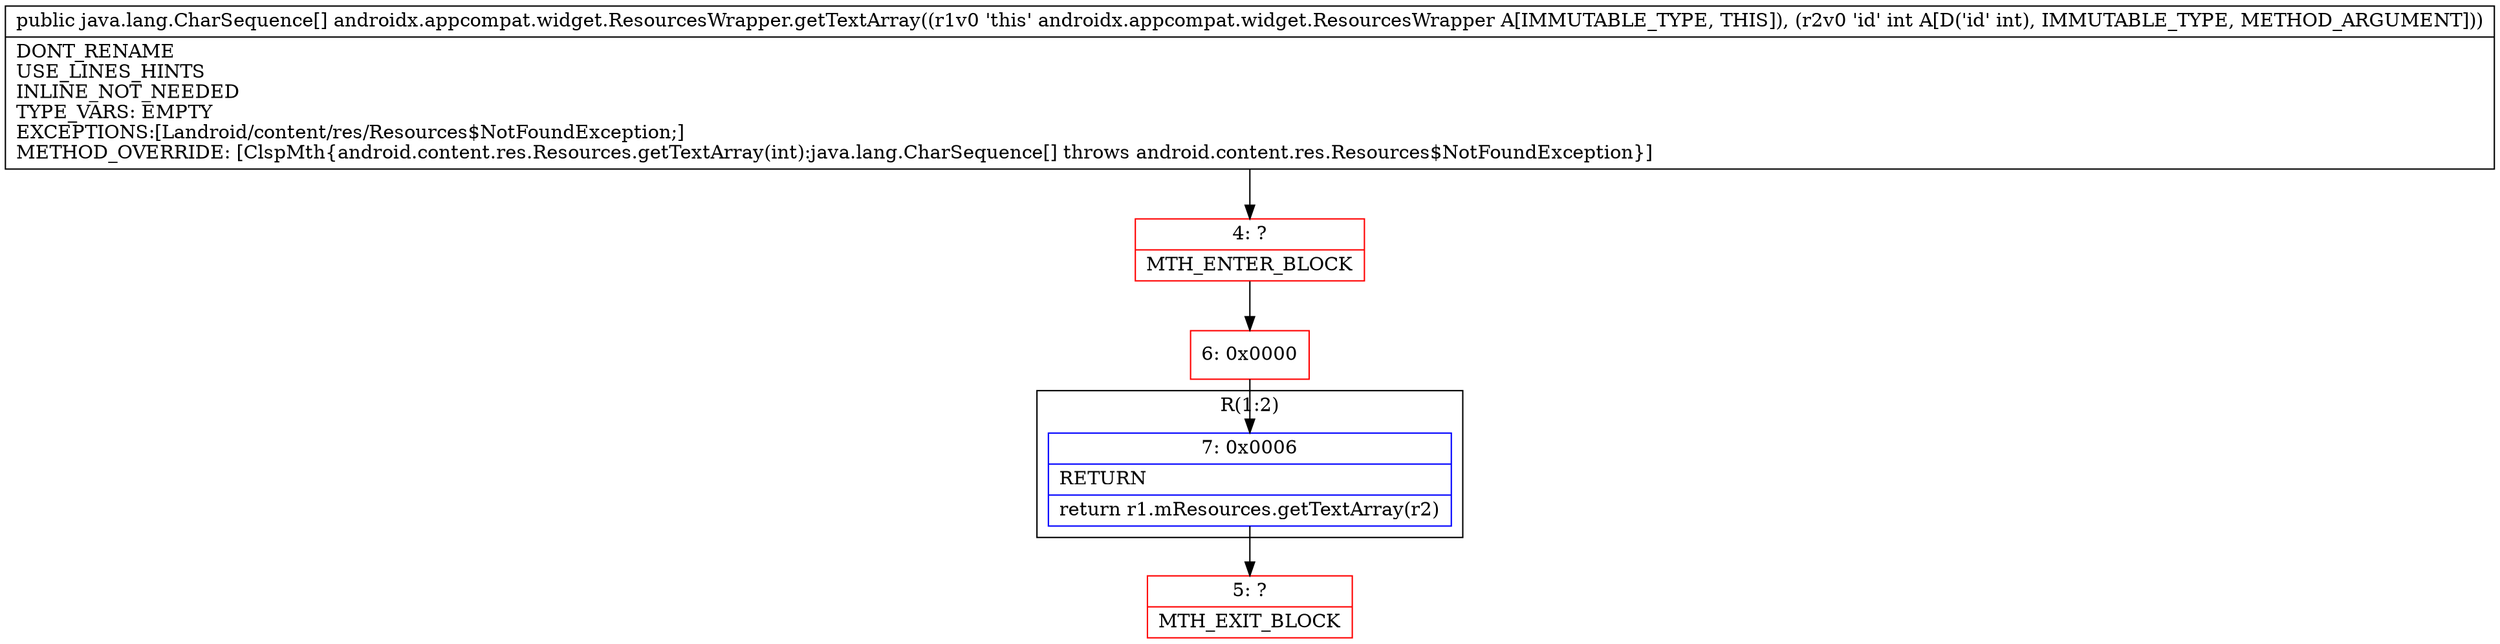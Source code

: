 digraph "CFG forandroidx.appcompat.widget.ResourcesWrapper.getTextArray(I)[Ljava\/lang\/CharSequence;" {
subgraph cluster_Region_364873810 {
label = "R(1:2)";
node [shape=record,color=blue];
Node_7 [shape=record,label="{7\:\ 0x0006|RETURN\l|return r1.mResources.getTextArray(r2)\l}"];
}
Node_4 [shape=record,color=red,label="{4\:\ ?|MTH_ENTER_BLOCK\l}"];
Node_6 [shape=record,color=red,label="{6\:\ 0x0000}"];
Node_5 [shape=record,color=red,label="{5\:\ ?|MTH_EXIT_BLOCK\l}"];
MethodNode[shape=record,label="{public java.lang.CharSequence[] androidx.appcompat.widget.ResourcesWrapper.getTextArray((r1v0 'this' androidx.appcompat.widget.ResourcesWrapper A[IMMUTABLE_TYPE, THIS]), (r2v0 'id' int A[D('id' int), IMMUTABLE_TYPE, METHOD_ARGUMENT]))  | DONT_RENAME\lUSE_LINES_HINTS\lINLINE_NOT_NEEDED\lTYPE_VARS: EMPTY\lEXCEPTIONS:[Landroid\/content\/res\/Resources$NotFoundException;]\lMETHOD_OVERRIDE: [ClspMth\{android.content.res.Resources.getTextArray(int):java.lang.CharSequence[] throws android.content.res.Resources$NotFoundException\}]\l}"];
MethodNode -> Node_4;Node_7 -> Node_5;
Node_4 -> Node_6;
Node_6 -> Node_7;
}


